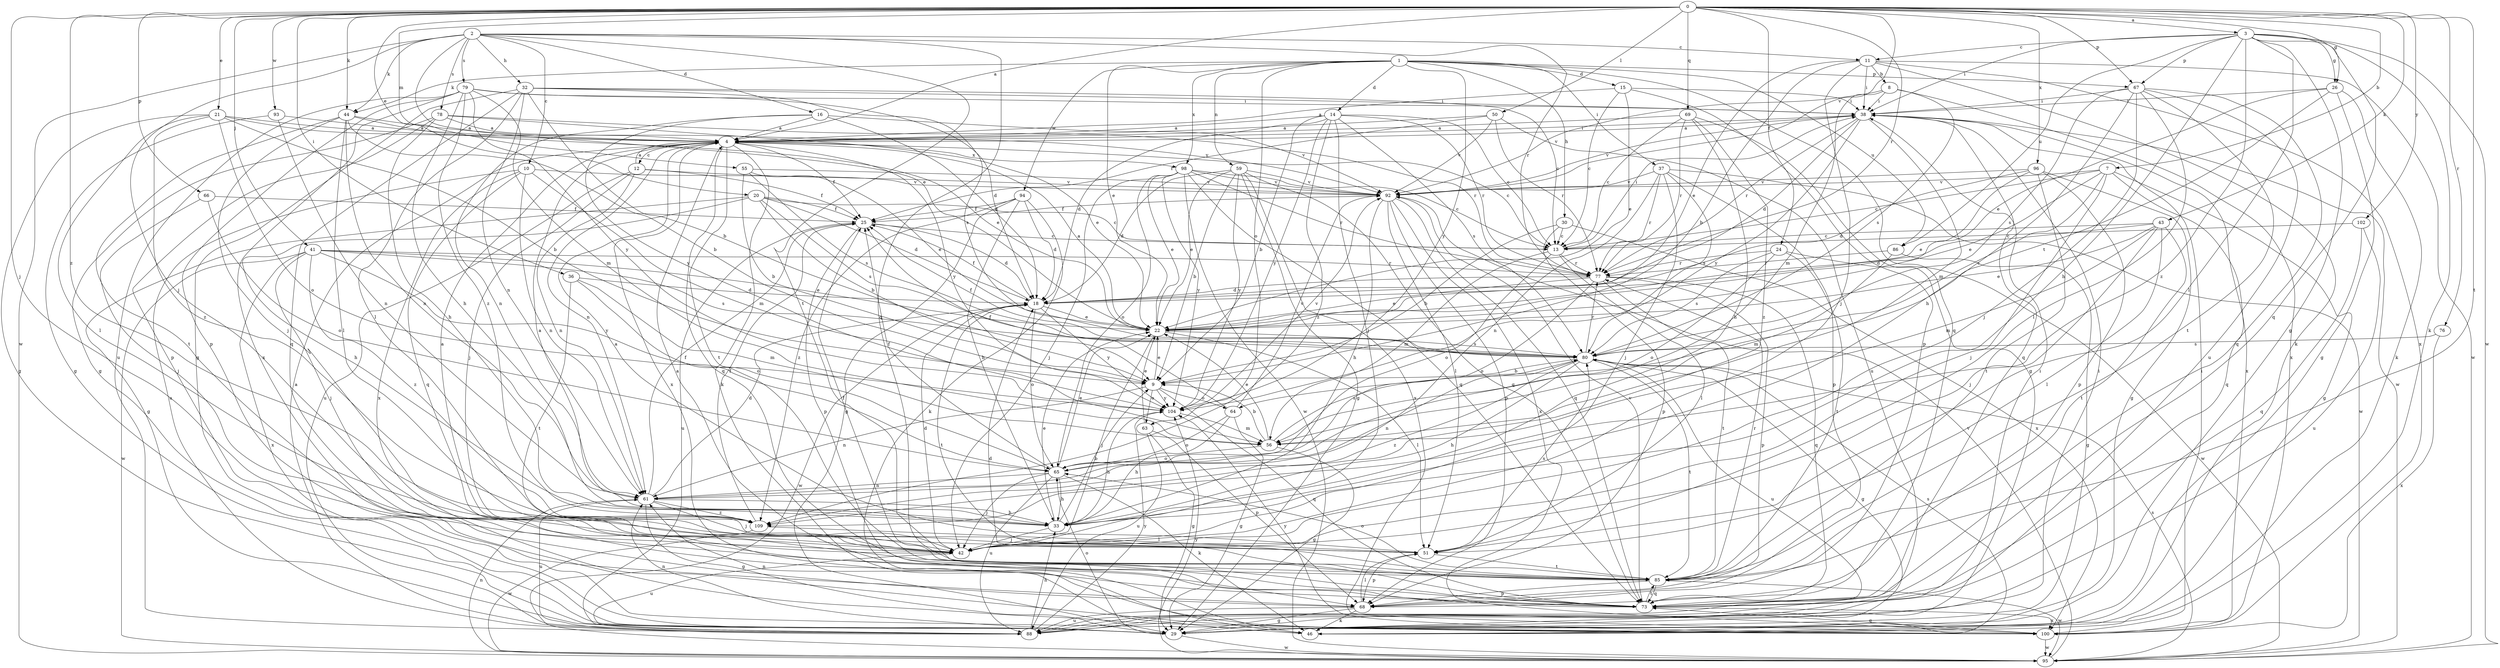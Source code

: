 strict digraph  {
0;
1;
2;
3;
4;
7;
8;
9;
10;
11;
12;
13;
14;
15;
16;
18;
20;
21;
22;
24;
25;
26;
29;
30;
32;
33;
36;
37;
38;
41;
42;
43;
44;
46;
50;
51;
55;
56;
59;
61;
63;
64;
65;
66;
67;
68;
69;
73;
76;
77;
78;
79;
80;
85;
86;
88;
92;
93;
94;
95;
96;
98;
100;
102;
104;
109;
0 -> 3  [label=a];
0 -> 4  [label=a];
0 -> 7  [label=b];
0 -> 20  [label=e];
0 -> 21  [label=e];
0 -> 24  [label=f];
0 -> 26  [label=g];
0 -> 36  [label=i];
0 -> 41  [label=j];
0 -> 42  [label=j];
0 -> 43  [label=k];
0 -> 44  [label=k];
0 -> 50  [label=l];
0 -> 55  [label=m];
0 -> 66  [label=p];
0 -> 67  [label=p];
0 -> 69  [label=q];
0 -> 76  [label=r];
0 -> 77  [label=r];
0 -> 85  [label=t];
0 -> 92  [label=v];
0 -> 93  [label=w];
0 -> 96  [label=x];
0 -> 102  [label=y];
0 -> 109  [label=z];
1 -> 14  [label=d];
1 -> 15  [label=d];
1 -> 22  [label=e];
1 -> 30  [label=h];
1 -> 37  [label=i];
1 -> 44  [label=k];
1 -> 59  [label=n];
1 -> 63  [label=o];
1 -> 67  [label=p];
1 -> 73  [label=q];
1 -> 86  [label=u];
1 -> 94  [label=w];
1 -> 98  [label=x];
1 -> 104  [label=y];
2 -> 10  [label=c];
2 -> 11  [label=c];
2 -> 16  [label=d];
2 -> 22  [label=e];
2 -> 32  [label=h];
2 -> 42  [label=j];
2 -> 44  [label=k];
2 -> 73  [label=q];
2 -> 77  [label=r];
2 -> 78  [label=s];
2 -> 79  [label=s];
2 -> 85  [label=t];
2 -> 95  [label=w];
3 -> 11  [label=c];
3 -> 26  [label=g];
3 -> 29  [label=g];
3 -> 33  [label=h];
3 -> 38  [label=i];
3 -> 46  [label=k];
3 -> 51  [label=l];
3 -> 67  [label=p];
3 -> 73  [label=q];
3 -> 86  [label=u];
3 -> 95  [label=w];
3 -> 109  [label=z];
4 -> 12  [label=c];
4 -> 13  [label=c];
4 -> 25  [label=f];
4 -> 38  [label=i];
4 -> 46  [label=k];
4 -> 61  [label=n];
4 -> 73  [label=q];
4 -> 85  [label=t];
4 -> 98  [label=x];
4 -> 100  [label=x];
4 -> 104  [label=y];
7 -> 13  [label=c];
7 -> 22  [label=e];
7 -> 29  [label=g];
7 -> 42  [label=j];
7 -> 73  [label=q];
7 -> 80  [label=s];
7 -> 92  [label=v];
8 -> 38  [label=i];
8 -> 56  [label=m];
8 -> 80  [label=s];
8 -> 92  [label=v];
8 -> 100  [label=x];
9 -> 22  [label=e];
9 -> 61  [label=n];
9 -> 63  [label=o];
9 -> 64  [label=o];
9 -> 73  [label=q];
9 -> 104  [label=y];
10 -> 56  [label=m];
10 -> 61  [label=n];
10 -> 73  [label=q];
10 -> 88  [label=u];
10 -> 92  [label=v];
10 -> 100  [label=x];
11 -> 8  [label=b];
11 -> 9  [label=b];
11 -> 22  [label=e];
11 -> 38  [label=i];
11 -> 42  [label=j];
11 -> 46  [label=k];
11 -> 95  [label=w];
11 -> 100  [label=x];
12 -> 4  [label=a];
12 -> 25  [label=f];
12 -> 42  [label=j];
12 -> 61  [label=n];
12 -> 88  [label=u];
12 -> 92  [label=v];
13 -> 38  [label=i];
13 -> 51  [label=l];
13 -> 56  [label=m];
13 -> 65  [label=o];
13 -> 77  [label=r];
14 -> 4  [label=a];
14 -> 9  [label=b];
14 -> 13  [label=c];
14 -> 18  [label=d];
14 -> 42  [label=j];
14 -> 77  [label=r];
14 -> 80  [label=s];
14 -> 104  [label=y];
14 -> 109  [label=z];
15 -> 4  [label=a];
15 -> 13  [label=c];
15 -> 22  [label=e];
15 -> 38  [label=i];
15 -> 68  [label=p];
16 -> 4  [label=a];
16 -> 18  [label=d];
16 -> 61  [label=n];
16 -> 92  [label=v];
16 -> 104  [label=y];
18 -> 22  [label=e];
18 -> 25  [label=f];
18 -> 65  [label=o];
18 -> 85  [label=t];
18 -> 95  [label=w];
18 -> 104  [label=y];
20 -> 9  [label=b];
20 -> 13  [label=c];
20 -> 18  [label=d];
20 -> 25  [label=f];
20 -> 29  [label=g];
20 -> 33  [label=h];
20 -> 80  [label=s];
21 -> 4  [label=a];
21 -> 9  [label=b];
21 -> 29  [label=g];
21 -> 51  [label=l];
21 -> 65  [label=o];
21 -> 92  [label=v];
21 -> 109  [label=z];
22 -> 4  [label=a];
22 -> 42  [label=j];
22 -> 51  [label=l];
22 -> 80  [label=s];
24 -> 65  [label=o];
24 -> 77  [label=r];
24 -> 80  [label=s];
24 -> 85  [label=t];
24 -> 95  [label=w];
25 -> 13  [label=c];
25 -> 18  [label=d];
25 -> 68  [label=p];
25 -> 88  [label=u];
26 -> 22  [label=e];
26 -> 29  [label=g];
26 -> 38  [label=i];
26 -> 46  [label=k];
26 -> 64  [label=t];
29 -> 38  [label=i];
29 -> 61  [label=n];
29 -> 65  [label=o];
29 -> 95  [label=w];
30 -> 9  [label=b];
30 -> 13  [label=c];
30 -> 68  [label=p];
30 -> 100  [label=x];
32 -> 9  [label=b];
32 -> 13  [label=c];
32 -> 29  [label=g];
32 -> 38  [label=i];
32 -> 51  [label=l];
32 -> 61  [label=n];
32 -> 73  [label=q];
32 -> 80  [label=s];
33 -> 4  [label=a];
33 -> 9  [label=b];
33 -> 22  [label=e];
33 -> 42  [label=j];
36 -> 18  [label=d];
36 -> 56  [label=m];
36 -> 65  [label=o];
36 -> 85  [label=t];
37 -> 42  [label=j];
37 -> 61  [label=n];
37 -> 68  [label=p];
37 -> 77  [label=r];
37 -> 80  [label=s];
37 -> 92  [label=v];
37 -> 95  [label=w];
38 -> 4  [label=a];
38 -> 18  [label=d];
38 -> 56  [label=m];
38 -> 73  [label=q];
38 -> 77  [label=r];
38 -> 92  [label=v];
38 -> 95  [label=w];
38 -> 100  [label=x];
38 -> 104  [label=y];
41 -> 22  [label=e];
41 -> 42  [label=j];
41 -> 77  [label=r];
41 -> 80  [label=s];
41 -> 95  [label=w];
41 -> 100  [label=x];
41 -> 104  [label=y];
41 -> 109  [label=z];
42 -> 4  [label=a];
42 -> 18  [label=d];
42 -> 88  [label=u];
43 -> 13  [label=c];
43 -> 18  [label=d];
43 -> 22  [label=e];
43 -> 42  [label=j];
43 -> 51  [label=l];
43 -> 56  [label=m];
43 -> 85  [label=t];
44 -> 4  [label=a];
44 -> 9  [label=b];
44 -> 22  [label=e];
44 -> 42  [label=j];
44 -> 51  [label=l];
44 -> 61  [label=n];
44 -> 85  [label=t];
46 -> 61  [label=n];
46 -> 80  [label=s];
50 -> 4  [label=a];
50 -> 25  [label=f];
50 -> 77  [label=r];
50 -> 88  [label=u];
50 -> 92  [label=v];
51 -> 4  [label=a];
51 -> 68  [label=p];
51 -> 80  [label=s];
51 -> 85  [label=t];
55 -> 9  [label=b];
55 -> 22  [label=e];
55 -> 80  [label=s];
55 -> 92  [label=v];
56 -> 9  [label=b];
56 -> 22  [label=e];
56 -> 29  [label=g];
56 -> 65  [label=o];
56 -> 80  [label=s];
59 -> 9  [label=b];
59 -> 18  [label=d];
59 -> 22  [label=e];
59 -> 29  [label=g];
59 -> 73  [label=q];
59 -> 92  [label=v];
59 -> 100  [label=x];
59 -> 104  [label=y];
61 -> 18  [label=d];
61 -> 25  [label=f];
61 -> 29  [label=g];
61 -> 33  [label=h];
61 -> 42  [label=j];
61 -> 88  [label=u];
61 -> 109  [label=z];
63 -> 22  [label=e];
63 -> 29  [label=g];
63 -> 68  [label=p];
63 -> 88  [label=u];
64 -> 25  [label=f];
64 -> 29  [label=g];
64 -> 33  [label=h];
64 -> 65  [label=o];
64 -> 92  [label=v];
65 -> 22  [label=e];
65 -> 25  [label=f];
65 -> 33  [label=h];
65 -> 42  [label=j];
65 -> 46  [label=k];
65 -> 61  [label=n];
65 -> 88  [label=u];
66 -> 25  [label=f];
66 -> 42  [label=j];
66 -> 65  [label=o];
67 -> 33  [label=h];
67 -> 38  [label=i];
67 -> 42  [label=j];
67 -> 51  [label=l];
67 -> 73  [label=q];
67 -> 80  [label=s];
67 -> 85  [label=t];
67 -> 88  [label=u];
68 -> 29  [label=g];
68 -> 46  [label=k];
68 -> 51  [label=l];
68 -> 88  [label=u];
69 -> 4  [label=a];
69 -> 13  [label=c];
69 -> 29  [label=g];
69 -> 33  [label=h];
69 -> 77  [label=r];
69 -> 109  [label=z];
73 -> 4  [label=a];
73 -> 18  [label=d];
73 -> 85  [label=t];
73 -> 92  [label=v];
73 -> 100  [label=x];
76 -> 80  [label=s];
76 -> 100  [label=x];
77 -> 18  [label=d];
77 -> 22  [label=e];
77 -> 65  [label=o];
77 -> 68  [label=p];
77 -> 73  [label=q];
77 -> 85  [label=t];
78 -> 4  [label=a];
78 -> 22  [label=e];
78 -> 29  [label=g];
78 -> 33  [label=h];
78 -> 68  [label=p];
78 -> 77  [label=r];
79 -> 18  [label=d];
79 -> 33  [label=h];
79 -> 38  [label=i];
79 -> 56  [label=m];
79 -> 68  [label=p];
79 -> 88  [label=u];
79 -> 100  [label=x];
79 -> 104  [label=y];
79 -> 109  [label=z];
80 -> 9  [label=b];
80 -> 25  [label=f];
80 -> 29  [label=g];
80 -> 33  [label=h];
80 -> 61  [label=n];
80 -> 77  [label=r];
80 -> 85  [label=t];
80 -> 88  [label=u];
80 -> 109  [label=z];
85 -> 25  [label=f];
85 -> 65  [label=o];
85 -> 68  [label=p];
85 -> 73  [label=q];
85 -> 77  [label=r];
85 -> 95  [label=w];
86 -> 29  [label=g];
86 -> 56  [label=m];
86 -> 77  [label=r];
88 -> 4  [label=a];
88 -> 33  [label=h];
88 -> 38  [label=i];
88 -> 104  [label=y];
92 -> 25  [label=f];
92 -> 33  [label=h];
92 -> 51  [label=l];
92 -> 68  [label=p];
92 -> 73  [label=q];
92 -> 100  [label=x];
93 -> 4  [label=a];
93 -> 29  [label=g];
93 -> 61  [label=n];
94 -> 18  [label=d];
94 -> 25  [label=f];
94 -> 29  [label=g];
94 -> 33  [label=h];
94 -> 46  [label=k];
94 -> 109  [label=z];
95 -> 61  [label=n];
95 -> 80  [label=s];
95 -> 92  [label=v];
95 -> 104  [label=y];
96 -> 18  [label=d];
96 -> 22  [label=e];
96 -> 29  [label=g];
96 -> 68  [label=p];
96 -> 85  [label=t];
96 -> 92  [label=v];
98 -> 13  [label=c];
98 -> 22  [label=e];
98 -> 42  [label=j];
98 -> 65  [label=o];
98 -> 73  [label=q];
98 -> 77  [label=r];
98 -> 92  [label=v];
98 -> 95  [label=w];
98 -> 104  [label=y];
100 -> 38  [label=i];
100 -> 73  [label=q];
100 -> 95  [label=w];
100 -> 104  [label=y];
102 -> 13  [label=c];
102 -> 73  [label=q];
102 -> 88  [label=u];
104 -> 33  [label=h];
104 -> 56  [label=m];
104 -> 92  [label=v];
109 -> 25  [label=f];
109 -> 51  [label=l];
109 -> 95  [label=w];
}
